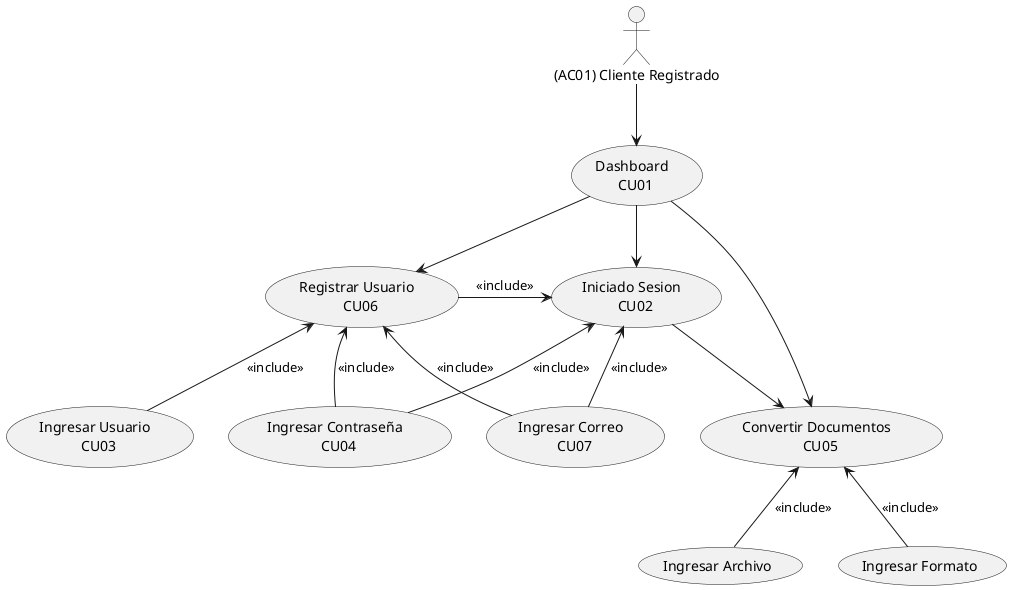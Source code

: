 @startuml
:(AC01) Cliente Registrado: --> (Dashboard \n CU01)

(Dashboard \n CU01) --> (Iniciado Sesion \n CU02)
(Dashboard \n CU01) --> (Registrar Usuario \n CU06)
(Dashboard \n CU01) --> (Convertir Documentos \n CU05)

(Iniciado Sesion \n CU02) <-- (Ingresar Correo \n CU07) : <<include>>
(Iniciado Sesion \n CU02) <-- (Ingresar Contraseña \n CU04) : <<include>>

(Registrar Usuario \n CU06) <-- (Ingresar Correo \n CU07) : <<include>>
(Registrar Usuario \n CU06) <-- (Ingresar Usuario \n CU03) : <<include>>
(Registrar Usuario \n CU06) <-- (Ingresar Contraseña \n CU04) : <<include>>
(Registrar Usuario \n CU06) -> (Iniciado Sesion \n CU02) : <<include>>

(Iniciado Sesion \n CU02) --> (Convertir Documentos \n CU05)
(Convertir Documentos \n CU05) <-- (Ingresar Archivo) : <<include>>
(Convertir Documentos \n CU05) <-- (Ingresar Formato) : <<include>>
@enduml

@startuml
:(AC02) Cliente Invitado: --> (Dashboard \n CU01)

(Dashboard \n CU01) --> (Iniciado Sesion \n CU02)
(Dashboard \n CU01) --> (Registrar Usuario \n CU06)
(Dashboard \n CU01) --> (Convertir Documentos \n CU05)

(Iniciado Sesion \n CU02) <-- (Ingresar Correo \n CU07) : <<include>>
(Iniciado Sesion \n CU02) <-- (Ingresar Contraseña \n CU04) : <<include>>


(Registrar Usuario \n CU06) <-- (Ingresar Correo \n CU07) : <<include>>
(Registrar Usuario \n CU06) <-- (Ingresar Usuario \n CU03) : <<include>>
(Registrar Usuario \n CU06) <-- (Ingresar Contraseña \n CU04) : <<include>>
(Registrar Usuario \n CU06) -> (Iniciado Sesion \n CU02) : <<include>>

(Iniciado Sesion \n CU02) --> (Convertir Documentos \n CU05)
(Convertir Documentos \n CU05) <-- (Ingresar Archivo) : <<include>>
(Convertir Documentos \n CU05) <-- (Ingresar Formato) : <<include>>

@enduml








